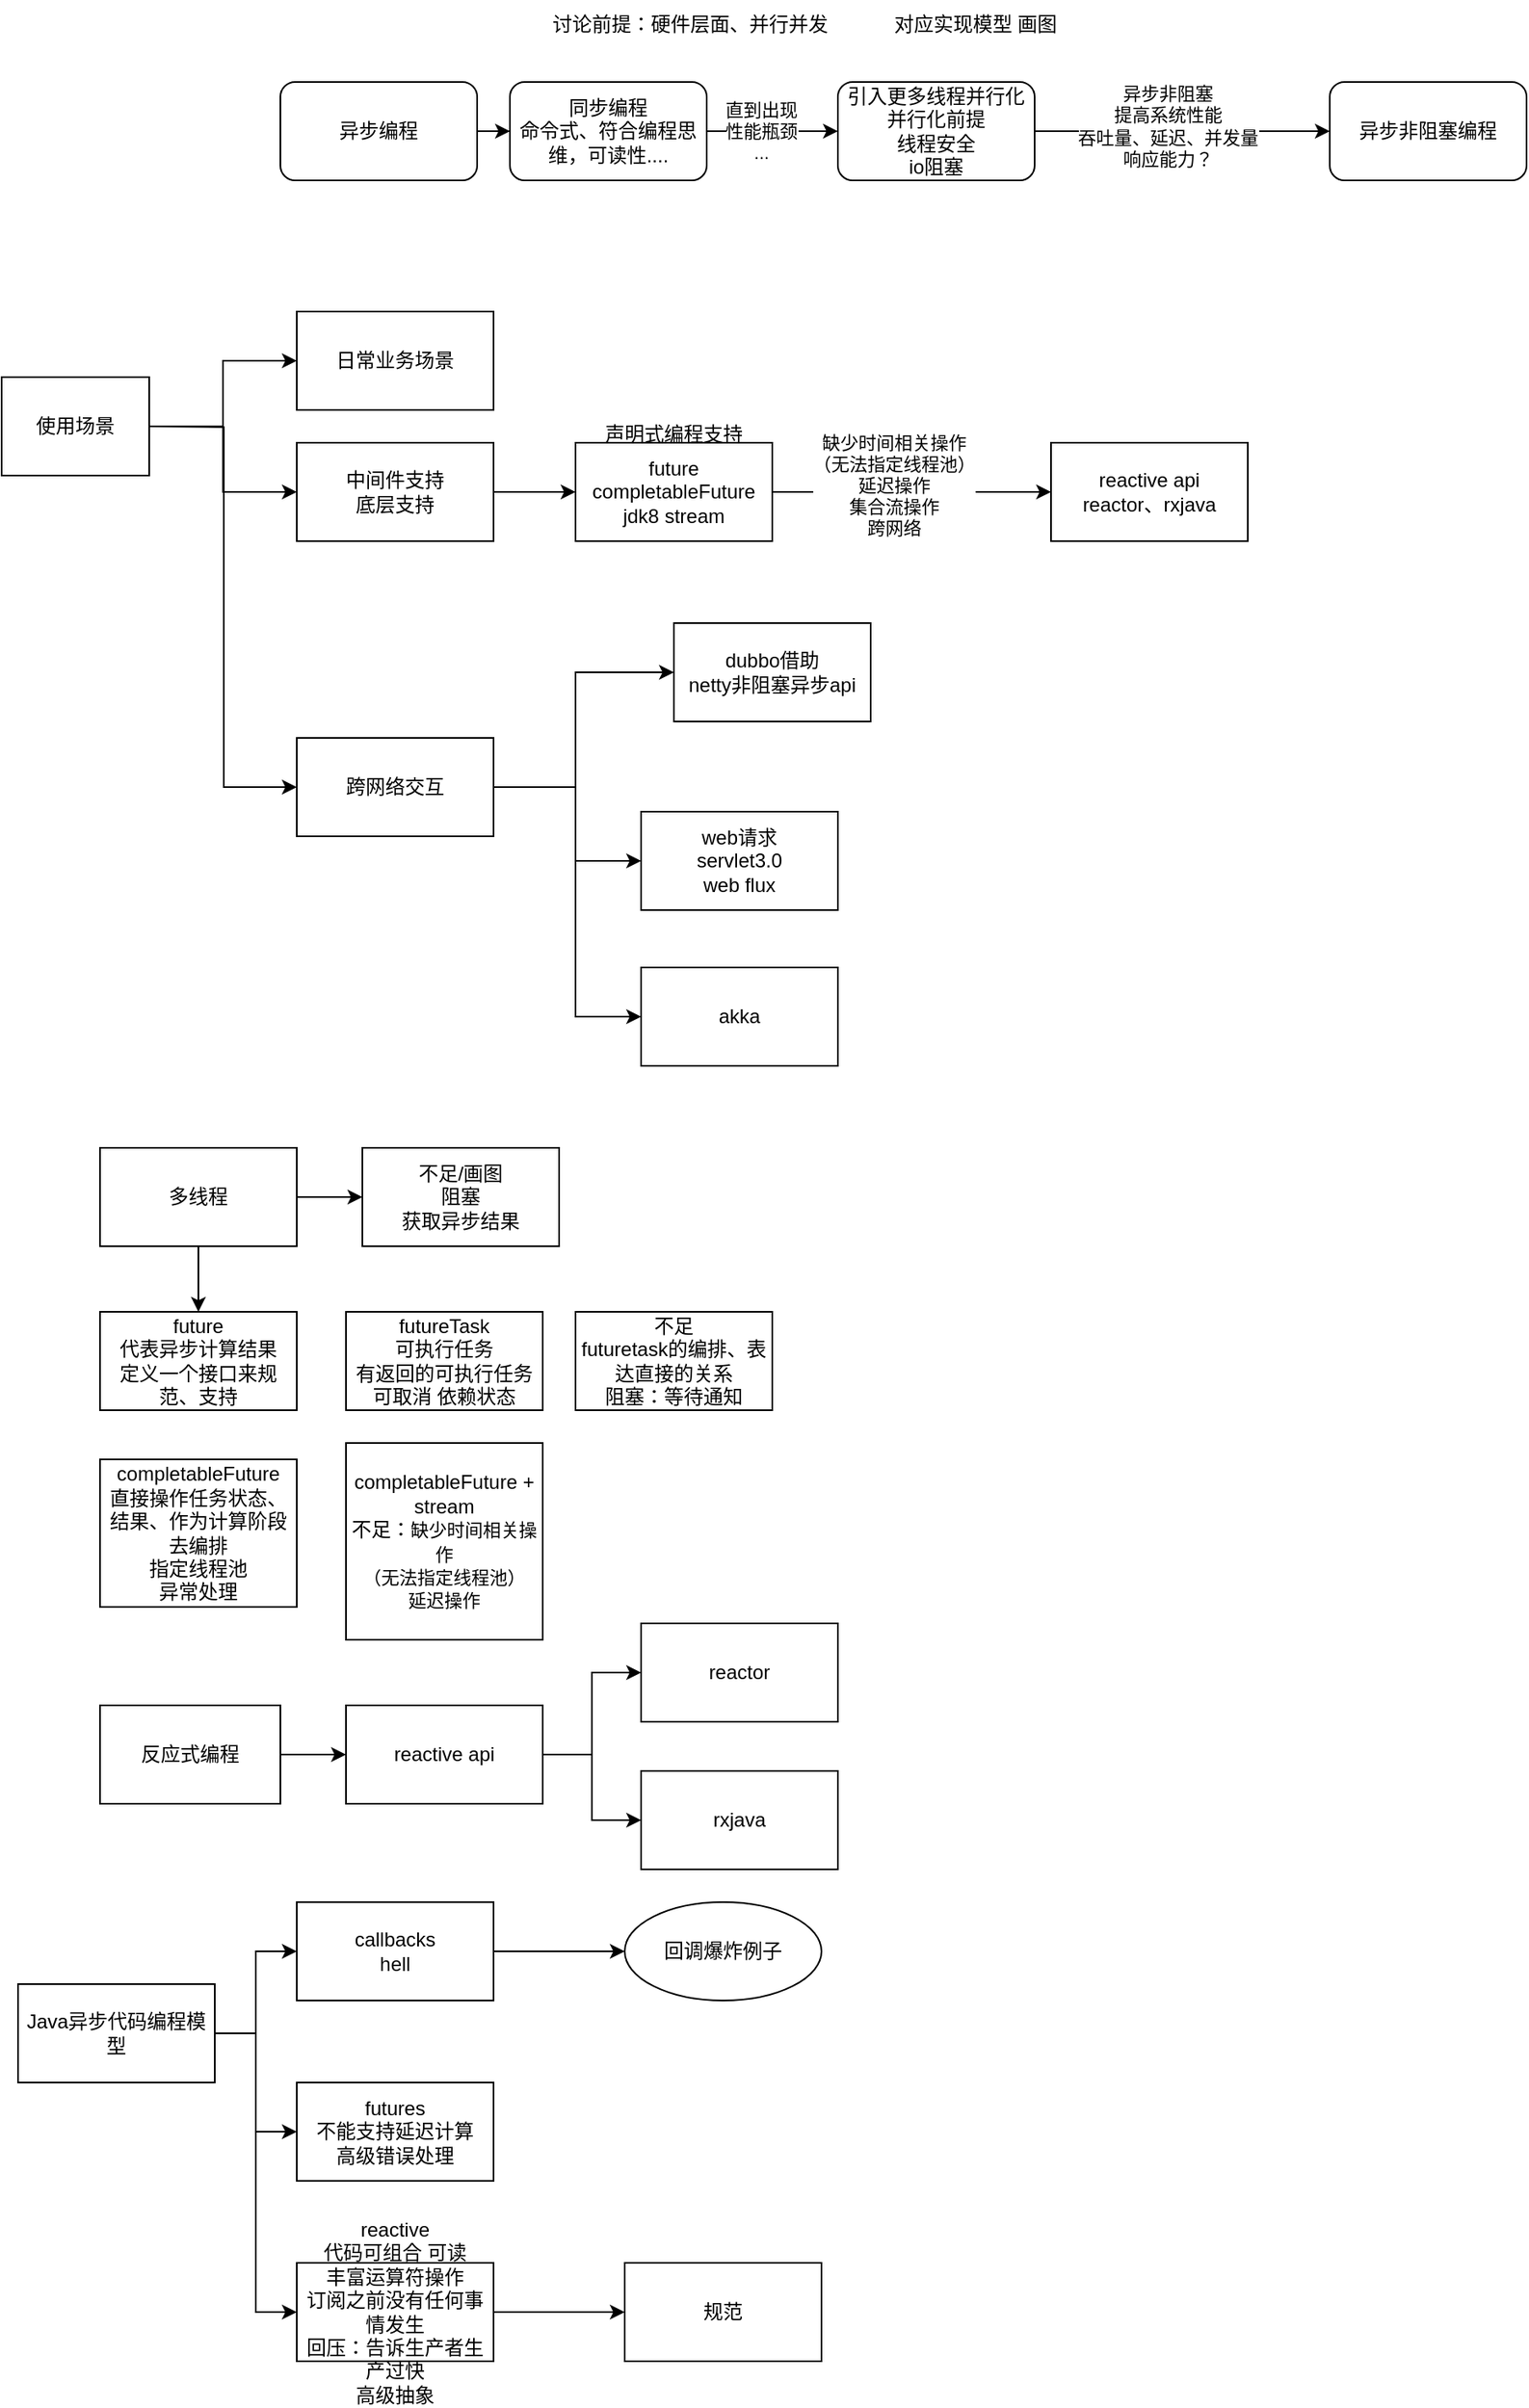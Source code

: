 <mxfile version="16.6.4" type="github">
  <diagram id="prtHgNgQTEPvFCAcTncT" name="Page-1">
    <mxGraphModel dx="2013" dy="614" grid="1" gridSize="10" guides="1" tooltips="1" connect="1" arrows="1" fold="1" page="1" pageScale="1" pageWidth="827" pageHeight="1169" math="0" shadow="0">
      <root>
        <mxCell id="0" />
        <mxCell id="1" parent="0" />
        <mxCell id="e3SN6hgI9hrtE2ABvZX3-6" value="" style="edgeStyle=orthogonalEdgeStyle;rounded=0;orthogonalLoop=1;jettySize=auto;html=1;" edge="1" parent="1" source="e3SN6hgI9hrtE2ABvZX3-4" target="e3SN6hgI9hrtE2ABvZX3-5">
          <mxGeometry relative="1" as="geometry" />
        </mxCell>
        <mxCell id="e3SN6hgI9hrtE2ABvZX3-4" value="&lt;span&gt;异步编程&lt;/span&gt;" style="rounded=1;whiteSpace=wrap;html=1;" vertex="1" parent="1">
          <mxGeometry x="20" y="100" width="120" height="60" as="geometry" />
        </mxCell>
        <mxCell id="e3SN6hgI9hrtE2ABvZX3-8" value="" style="edgeStyle=orthogonalEdgeStyle;rounded=0;orthogonalLoop=1;jettySize=auto;html=1;" edge="1" parent="1" source="e3SN6hgI9hrtE2ABvZX3-5" target="e3SN6hgI9hrtE2ABvZX3-7">
          <mxGeometry relative="1" as="geometry" />
        </mxCell>
        <mxCell id="e3SN6hgI9hrtE2ABvZX3-9" value="直到出现&lt;br&gt;性能瓶颈&lt;br&gt;..." style="edgeLabel;html=1;align=center;verticalAlign=middle;resizable=0;points=[];" vertex="1" connectable="0" parent="e3SN6hgI9hrtE2ABvZX3-8">
          <mxGeometry x="-0.45" y="4" relative="1" as="geometry">
            <mxPoint x="11" y="4" as="offset" />
          </mxGeometry>
        </mxCell>
        <mxCell id="e3SN6hgI9hrtE2ABvZX3-5" value="&lt;span&gt;同步编程&lt;br&gt;命令式、符合编程思维，可读性....&lt;br&gt;&lt;/span&gt;" style="rounded=1;whiteSpace=wrap;html=1;" vertex="1" parent="1">
          <mxGeometry x="160" y="100" width="120" height="60" as="geometry" />
        </mxCell>
        <mxCell id="e3SN6hgI9hrtE2ABvZX3-11" value="" style="edgeStyle=orthogonalEdgeStyle;rounded=0;orthogonalLoop=1;jettySize=auto;html=1;" edge="1" parent="1" source="e3SN6hgI9hrtE2ABvZX3-7" target="e3SN6hgI9hrtE2ABvZX3-10">
          <mxGeometry relative="1" as="geometry" />
        </mxCell>
        <mxCell id="e3SN6hgI9hrtE2ABvZX3-12" value="异步非阻塞&lt;br&gt;提高系统性能&lt;br&gt;吞吐量、延迟、并发量&lt;br&gt;响应能力？" style="edgeLabel;html=1;align=center;verticalAlign=middle;resizable=0;points=[];" vertex="1" connectable="0" parent="e3SN6hgI9hrtE2ABvZX3-11">
          <mxGeometry x="-0.1" y="4" relative="1" as="geometry">
            <mxPoint y="1" as="offset" />
          </mxGeometry>
        </mxCell>
        <mxCell id="e3SN6hgI9hrtE2ABvZX3-7" value="&lt;span&gt;引入更多线程并行化&lt;br&gt;并行化前提&lt;br&gt;线程安全&lt;br&gt;io阻塞&lt;br&gt;&lt;/span&gt;" style="rounded=1;whiteSpace=wrap;html=1;" vertex="1" parent="1">
          <mxGeometry x="360" y="100" width="120" height="60" as="geometry" />
        </mxCell>
        <mxCell id="e3SN6hgI9hrtE2ABvZX3-10" value="异步非阻塞编程" style="whiteSpace=wrap;html=1;rounded=1;" vertex="1" parent="1">
          <mxGeometry x="660" y="100" width="120" height="60" as="geometry" />
        </mxCell>
        <mxCell id="e3SN6hgI9hrtE2ABvZX3-15" value="" style="edgeStyle=orthogonalEdgeStyle;rounded=0;orthogonalLoop=1;jettySize=auto;html=1;" edge="1" parent="1" source="e3SN6hgI9hrtE2ABvZX3-13" target="e3SN6hgI9hrtE2ABvZX3-14">
          <mxGeometry relative="1" as="geometry" />
        </mxCell>
        <mxCell id="e3SN6hgI9hrtE2ABvZX3-17" value="" style="edgeStyle=orthogonalEdgeStyle;rounded=0;orthogonalLoop=1;jettySize=auto;html=1;" edge="1" parent="1" source="e3SN6hgI9hrtE2ABvZX3-13" target="e3SN6hgI9hrtE2ABvZX3-16">
          <mxGeometry relative="1" as="geometry" />
        </mxCell>
        <mxCell id="e3SN6hgI9hrtE2ABvZX3-39" style="edgeStyle=orthogonalEdgeStyle;rounded=0;orthogonalLoop=1;jettySize=auto;html=1;entryX=0;entryY=0.5;entryDx=0;entryDy=0;" edge="1" parent="1" target="e3SN6hgI9hrtE2ABvZX3-33">
          <mxGeometry relative="1" as="geometry">
            <mxPoint x="-60" y="310" as="sourcePoint" />
          </mxGeometry>
        </mxCell>
        <mxCell id="e3SN6hgI9hrtE2ABvZX3-13" value="使用场景" style="rounded=0;whiteSpace=wrap;html=1;" vertex="1" parent="1">
          <mxGeometry x="-150" y="280" width="90" height="60" as="geometry" />
        </mxCell>
        <mxCell id="e3SN6hgI9hrtE2ABvZX3-14" value="日常业务场景" style="whiteSpace=wrap;html=1;rounded=0;" vertex="1" parent="1">
          <mxGeometry x="30" y="240" width="120" height="60" as="geometry" />
        </mxCell>
        <mxCell id="e3SN6hgI9hrtE2ABvZX3-21" value="" style="edgeStyle=orthogonalEdgeStyle;rounded=0;orthogonalLoop=1;jettySize=auto;html=1;" edge="1" parent="1" source="e3SN6hgI9hrtE2ABvZX3-16" target="e3SN6hgI9hrtE2ABvZX3-20">
          <mxGeometry relative="1" as="geometry" />
        </mxCell>
        <mxCell id="e3SN6hgI9hrtE2ABvZX3-16" value="中间件支持&lt;br&gt;底层支持" style="whiteSpace=wrap;html=1;rounded=0;" vertex="1" parent="1">
          <mxGeometry x="30" y="320" width="120" height="60" as="geometry" />
        </mxCell>
        <mxCell id="e3SN6hgI9hrtE2ABvZX3-18" value="对应实现模型 画图" style="text;html=1;strokeColor=none;fillColor=none;align=center;verticalAlign=middle;whiteSpace=wrap;rounded=0;" vertex="1" parent="1">
          <mxGeometry x="374" y="50" width="140" height="30" as="geometry" />
        </mxCell>
        <mxCell id="e3SN6hgI9hrtE2ABvZX3-19" value="讨论前提：硬件层面、并行并发" style="text;html=1;strokeColor=none;fillColor=none;align=center;verticalAlign=middle;whiteSpace=wrap;rounded=0;" vertex="1" parent="1">
          <mxGeometry x="180" y="50" width="180" height="30" as="geometry" />
        </mxCell>
        <mxCell id="e3SN6hgI9hrtE2ABvZX3-24" value="" style="edgeStyle=orthogonalEdgeStyle;rounded=0;orthogonalLoop=1;jettySize=auto;html=1;entryX=0;entryY=0.5;entryDx=0;entryDy=0;" edge="1" parent="1" source="e3SN6hgI9hrtE2ABvZX3-20" target="e3SN6hgI9hrtE2ABvZX3-23">
          <mxGeometry relative="1" as="geometry">
            <mxPoint x="480" y="390" as="targetPoint" />
          </mxGeometry>
        </mxCell>
        <mxCell id="e3SN6hgI9hrtE2ABvZX3-25" value="缺少时间相关操作&lt;br&gt;（无法指定线程池）&lt;br&gt;延迟操作&lt;br&gt;集合流操作&lt;br&gt;跨网络" style="edgeLabel;html=1;align=center;verticalAlign=middle;resizable=0;points=[];" vertex="1" connectable="0" parent="e3SN6hgI9hrtE2ABvZX3-24">
          <mxGeometry x="-0.129" y="4" relative="1" as="geometry">
            <mxPoint as="offset" />
          </mxGeometry>
        </mxCell>
        <mxCell id="e3SN6hgI9hrtE2ABvZX3-20" value="future&lt;br&gt;completableFuture&lt;br&gt;jdk8 stream" style="whiteSpace=wrap;html=1;rounded=0;" vertex="1" parent="1">
          <mxGeometry x="200" y="320" width="120" height="60" as="geometry" />
        </mxCell>
        <mxCell id="e3SN6hgI9hrtE2ABvZX3-22" value="声明式编程支持" style="text;html=1;strokeColor=none;fillColor=none;align=center;verticalAlign=middle;whiteSpace=wrap;rounded=0;" vertex="1" parent="1">
          <mxGeometry x="190" y="300" width="140" height="30" as="geometry" />
        </mxCell>
        <mxCell id="e3SN6hgI9hrtE2ABvZX3-23" value="reactive api&lt;br&gt;reactor、rxjava" style="whiteSpace=wrap;html=1;rounded=0;" vertex="1" parent="1">
          <mxGeometry x="490" y="320" width="120" height="60" as="geometry" />
        </mxCell>
        <mxCell id="e3SN6hgI9hrtE2ABvZX3-29" value="dubbo借助&lt;br&gt;netty非阻塞异步api" style="whiteSpace=wrap;html=1;rounded=0;" vertex="1" parent="1">
          <mxGeometry x="260" y="430" width="120" height="60" as="geometry" />
        </mxCell>
        <mxCell id="e3SN6hgI9hrtE2ABvZX3-32" value="web请求&lt;br&gt;servlet3.0&lt;br&gt;web flux" style="whiteSpace=wrap;html=1;rounded=0;" vertex="1" parent="1">
          <mxGeometry x="240" y="545" width="120" height="60" as="geometry" />
        </mxCell>
        <mxCell id="e3SN6hgI9hrtE2ABvZX3-34" style="edgeStyle=orthogonalEdgeStyle;rounded=0;orthogonalLoop=1;jettySize=auto;html=1;exitX=1;exitY=0.5;exitDx=0;exitDy=0;entryX=0;entryY=0.5;entryDx=0;entryDy=0;" edge="1" parent="1" source="e3SN6hgI9hrtE2ABvZX3-33" target="e3SN6hgI9hrtE2ABvZX3-32">
          <mxGeometry relative="1" as="geometry">
            <Array as="points">
              <mxPoint x="200" y="530" />
              <mxPoint x="200" y="575" />
            </Array>
          </mxGeometry>
        </mxCell>
        <mxCell id="e3SN6hgI9hrtE2ABvZX3-35" style="edgeStyle=orthogonalEdgeStyle;rounded=0;orthogonalLoop=1;jettySize=auto;html=1;exitX=1;exitY=0.5;exitDx=0;exitDy=0;entryX=0;entryY=0.5;entryDx=0;entryDy=0;" edge="1" parent="1" source="e3SN6hgI9hrtE2ABvZX3-33" target="e3SN6hgI9hrtE2ABvZX3-29">
          <mxGeometry relative="1" as="geometry">
            <mxPoint x="230" y="460" as="targetPoint" />
            <Array as="points">
              <mxPoint x="200" y="530" />
              <mxPoint x="200" y="460" />
              <mxPoint x="250" y="460" />
            </Array>
          </mxGeometry>
        </mxCell>
        <mxCell id="e3SN6hgI9hrtE2ABvZX3-38" style="edgeStyle=orthogonalEdgeStyle;rounded=0;orthogonalLoop=1;jettySize=auto;html=1;exitX=1;exitY=0.5;exitDx=0;exitDy=0;entryX=0;entryY=0.5;entryDx=0;entryDy=0;" edge="1" parent="1" source="e3SN6hgI9hrtE2ABvZX3-33" target="e3SN6hgI9hrtE2ABvZX3-36">
          <mxGeometry relative="1" as="geometry">
            <Array as="points">
              <mxPoint x="200" y="530" />
              <mxPoint x="200" y="670" />
            </Array>
          </mxGeometry>
        </mxCell>
        <mxCell id="e3SN6hgI9hrtE2ABvZX3-33" value="跨网络交互" style="rounded=0;whiteSpace=wrap;html=1;" vertex="1" parent="1">
          <mxGeometry x="30" y="500" width="120" height="60" as="geometry" />
        </mxCell>
        <mxCell id="e3SN6hgI9hrtE2ABvZX3-36" value="akka" style="whiteSpace=wrap;html=1;rounded=0;" vertex="1" parent="1">
          <mxGeometry x="240" y="640" width="120" height="60" as="geometry" />
        </mxCell>
        <mxCell id="e3SN6hgI9hrtE2ABvZX3-42" value="" style="edgeStyle=orthogonalEdgeStyle;rounded=0;orthogonalLoop=1;jettySize=auto;html=1;" edge="1" parent="1" source="e3SN6hgI9hrtE2ABvZX3-40" target="e3SN6hgI9hrtE2ABvZX3-41">
          <mxGeometry relative="1" as="geometry" />
        </mxCell>
        <mxCell id="e3SN6hgI9hrtE2ABvZX3-46" value="" style="edgeStyle=orthogonalEdgeStyle;rounded=0;orthogonalLoop=1;jettySize=auto;html=1;" edge="1" parent="1" source="e3SN6hgI9hrtE2ABvZX3-40" target="e3SN6hgI9hrtE2ABvZX3-43">
          <mxGeometry relative="1" as="geometry" />
        </mxCell>
        <mxCell id="e3SN6hgI9hrtE2ABvZX3-40" value="多线程" style="rounded=0;whiteSpace=wrap;html=1;" vertex="1" parent="1">
          <mxGeometry x="-90" y="750" width="120" height="60" as="geometry" />
        </mxCell>
        <mxCell id="e3SN6hgI9hrtE2ABvZX3-41" value="不足/画图&lt;br&gt;阻塞&lt;br&gt;获取异步结果" style="whiteSpace=wrap;html=1;rounded=0;" vertex="1" parent="1">
          <mxGeometry x="70" y="750" width="120" height="60" as="geometry" />
        </mxCell>
        <mxCell id="e3SN6hgI9hrtE2ABvZX3-43" value="future&lt;br&gt;代表异步计算结果&lt;br&gt;定义一个接口来规范、支持" style="rounded=0;whiteSpace=wrap;html=1;" vertex="1" parent="1">
          <mxGeometry x="-90" y="850" width="120" height="60" as="geometry" />
        </mxCell>
        <mxCell id="e3SN6hgI9hrtE2ABvZX3-44" value="futureTask&lt;br&gt;可执行任务&lt;br&gt;有返回的可执行任务&lt;br&gt;可取消 依赖状态" style="rounded=0;whiteSpace=wrap;html=1;" vertex="1" parent="1">
          <mxGeometry x="60" y="850" width="120" height="60" as="geometry" />
        </mxCell>
        <mxCell id="e3SN6hgI9hrtE2ABvZX3-45" value="不足&lt;br&gt;futuretask的编排、表达直接的关系&lt;br&gt;阻塞：等待通知" style="whiteSpace=wrap;html=1;rounded=0;" vertex="1" parent="1">
          <mxGeometry x="200" y="850" width="120" height="60" as="geometry" />
        </mxCell>
        <mxCell id="e3SN6hgI9hrtE2ABvZX3-47" value="completableFuture&lt;br&gt;直接操作任务状态、结果、作为计算阶段去编排&lt;br&gt;指定线程池&lt;br&gt;异常处理" style="rounded=0;whiteSpace=wrap;html=1;" vertex="1" parent="1">
          <mxGeometry x="-90" y="940" width="120" height="90" as="geometry" />
        </mxCell>
        <mxCell id="e3SN6hgI9hrtE2ABvZX3-48" value="completableFuture + stream&lt;br&gt;不足：&lt;span style=&quot;font-size: 11px ; background-color: rgb(255 , 255 , 255)&quot;&gt;缺少时间相关操作&lt;/span&gt;&lt;br style=&quot;font-size: 11px&quot;&gt;&lt;span style=&quot;font-size: 11px ; background-color: rgb(255 , 255 , 255)&quot;&gt;（无法指定线程池）&lt;/span&gt;&lt;br style=&quot;font-size: 11px&quot;&gt;&lt;span style=&quot;font-size: 11px ; background-color: rgb(255 , 255 , 255)&quot;&gt;延迟操作&lt;/span&gt;" style="rounded=0;whiteSpace=wrap;html=1;" vertex="1" parent="1">
          <mxGeometry x="60" y="930" width="120" height="120" as="geometry" />
        </mxCell>
        <mxCell id="e3SN6hgI9hrtE2ABvZX3-53" value="" style="edgeStyle=orthogonalEdgeStyle;rounded=0;orthogonalLoop=1;jettySize=auto;html=1;" edge="1" parent="1" source="e3SN6hgI9hrtE2ABvZX3-51" target="e3SN6hgI9hrtE2ABvZX3-52">
          <mxGeometry relative="1" as="geometry" />
        </mxCell>
        <mxCell id="e3SN6hgI9hrtE2ABvZX3-51" value="反应式编程" style="rounded=0;whiteSpace=wrap;html=1;" vertex="1" parent="1">
          <mxGeometry x="-90" y="1090" width="110" height="60" as="geometry" />
        </mxCell>
        <mxCell id="e3SN6hgI9hrtE2ABvZX3-55" value="" style="edgeStyle=orthogonalEdgeStyle;rounded=0;orthogonalLoop=1;jettySize=auto;html=1;" edge="1" parent="1" source="e3SN6hgI9hrtE2ABvZX3-52" target="e3SN6hgI9hrtE2ABvZX3-54">
          <mxGeometry relative="1" as="geometry" />
        </mxCell>
        <mxCell id="e3SN6hgI9hrtE2ABvZX3-57" value="" style="edgeStyle=orthogonalEdgeStyle;rounded=0;orthogonalLoop=1;jettySize=auto;html=1;" edge="1" parent="1" source="e3SN6hgI9hrtE2ABvZX3-52" target="e3SN6hgI9hrtE2ABvZX3-56">
          <mxGeometry relative="1" as="geometry" />
        </mxCell>
        <mxCell id="e3SN6hgI9hrtE2ABvZX3-52" value="reactive api" style="whiteSpace=wrap;html=1;rounded=0;" vertex="1" parent="1">
          <mxGeometry x="60" y="1090" width="120" height="60" as="geometry" />
        </mxCell>
        <mxCell id="e3SN6hgI9hrtE2ABvZX3-54" value="rxjava" style="whiteSpace=wrap;html=1;rounded=0;" vertex="1" parent="1">
          <mxGeometry x="240" y="1130" width="120" height="60" as="geometry" />
        </mxCell>
        <mxCell id="e3SN6hgI9hrtE2ABvZX3-56" value="reactor" style="whiteSpace=wrap;html=1;rounded=0;" vertex="1" parent="1">
          <mxGeometry x="240" y="1040" width="120" height="60" as="geometry" />
        </mxCell>
        <mxCell id="e3SN6hgI9hrtE2ABvZX3-61" value="" style="edgeStyle=orthogonalEdgeStyle;rounded=0;orthogonalLoop=1;jettySize=auto;html=1;" edge="1" parent="1" source="e3SN6hgI9hrtE2ABvZX3-59" target="e3SN6hgI9hrtE2ABvZX3-60">
          <mxGeometry relative="1" as="geometry" />
        </mxCell>
        <mxCell id="e3SN6hgI9hrtE2ABvZX3-63" value="" style="edgeStyle=orthogonalEdgeStyle;rounded=0;orthogonalLoop=1;jettySize=auto;html=1;" edge="1" parent="1" source="e3SN6hgI9hrtE2ABvZX3-59" target="e3SN6hgI9hrtE2ABvZX3-62">
          <mxGeometry relative="1" as="geometry" />
        </mxCell>
        <mxCell id="e3SN6hgI9hrtE2ABvZX3-66" style="edgeStyle=orthogonalEdgeStyle;rounded=0;orthogonalLoop=1;jettySize=auto;html=1;exitX=1;exitY=0.5;exitDx=0;exitDy=0;entryX=0;entryY=0.5;entryDx=0;entryDy=0;" edge="1" parent="1" source="e3SN6hgI9hrtE2ABvZX3-59" target="e3SN6hgI9hrtE2ABvZX3-64">
          <mxGeometry relative="1" as="geometry" />
        </mxCell>
        <mxCell id="e3SN6hgI9hrtE2ABvZX3-59" value="Java异步代码编程模型" style="rounded=0;whiteSpace=wrap;html=1;" vertex="1" parent="1">
          <mxGeometry x="-140" y="1260" width="120" height="60" as="geometry" />
        </mxCell>
        <mxCell id="e3SN6hgI9hrtE2ABvZX3-68" value="" style="edgeStyle=orthogonalEdgeStyle;rounded=0;orthogonalLoop=1;jettySize=auto;html=1;" edge="1" parent="1" source="e3SN6hgI9hrtE2ABvZX3-60" target="e3SN6hgI9hrtE2ABvZX3-67">
          <mxGeometry relative="1" as="geometry" />
        </mxCell>
        <mxCell id="e3SN6hgI9hrtE2ABvZX3-60" value="callbacks&lt;br&gt;hell" style="whiteSpace=wrap;html=1;rounded=0;" vertex="1" parent="1">
          <mxGeometry x="30" y="1210" width="120" height="60" as="geometry" />
        </mxCell>
        <mxCell id="e3SN6hgI9hrtE2ABvZX3-62" value="futures&lt;br&gt;不能支持延迟计算&lt;br&gt;高级错误处理" style="whiteSpace=wrap;html=1;rounded=0;" vertex="1" parent="1">
          <mxGeometry x="30" y="1320" width="120" height="60" as="geometry" />
        </mxCell>
        <mxCell id="e3SN6hgI9hrtE2ABvZX3-70" value="" style="edgeStyle=orthogonalEdgeStyle;rounded=0;orthogonalLoop=1;jettySize=auto;html=1;" edge="1" parent="1" source="e3SN6hgI9hrtE2ABvZX3-64" target="e3SN6hgI9hrtE2ABvZX3-69">
          <mxGeometry relative="1" as="geometry" />
        </mxCell>
        <mxCell id="e3SN6hgI9hrtE2ABvZX3-64" value="reactive&lt;br&gt;代码可组合 可读&lt;br&gt;丰富运算符操作&lt;br&gt;订阅之前没有任何事情发生&lt;br&gt;回压：告诉生产者生产过快&lt;br&gt;高级抽象" style="whiteSpace=wrap;html=1;rounded=0;" vertex="1" parent="1">
          <mxGeometry x="30" y="1430" width="120" height="60" as="geometry" />
        </mxCell>
        <mxCell id="e3SN6hgI9hrtE2ABvZX3-67" value="回调爆炸例子" style="ellipse;whiteSpace=wrap;html=1;rounded=0;" vertex="1" parent="1">
          <mxGeometry x="230" y="1210" width="120" height="60" as="geometry" />
        </mxCell>
        <mxCell id="e3SN6hgI9hrtE2ABvZX3-69" value="规范" style="whiteSpace=wrap;html=1;rounded=0;" vertex="1" parent="1">
          <mxGeometry x="230" y="1430" width="120" height="60" as="geometry" />
        </mxCell>
      </root>
    </mxGraphModel>
  </diagram>
</mxfile>
